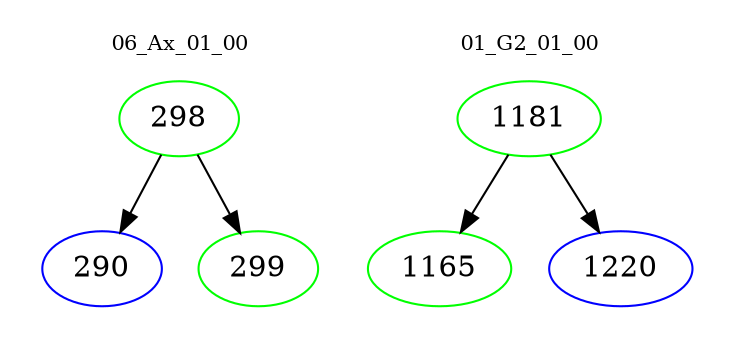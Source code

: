 digraph{
subgraph cluster_0 {
color = white
label = "06_Ax_01_00";
fontsize=10;
T0_298 [label="298", color="green"]
T0_298 -> T0_290 [color="black"]
T0_290 [label="290", color="blue"]
T0_298 -> T0_299 [color="black"]
T0_299 [label="299", color="green"]
}
subgraph cluster_1 {
color = white
label = "01_G2_01_00";
fontsize=10;
T1_1181 [label="1181", color="green"]
T1_1181 -> T1_1165 [color="black"]
T1_1165 [label="1165", color="green"]
T1_1181 -> T1_1220 [color="black"]
T1_1220 [label="1220", color="blue"]
}
}
